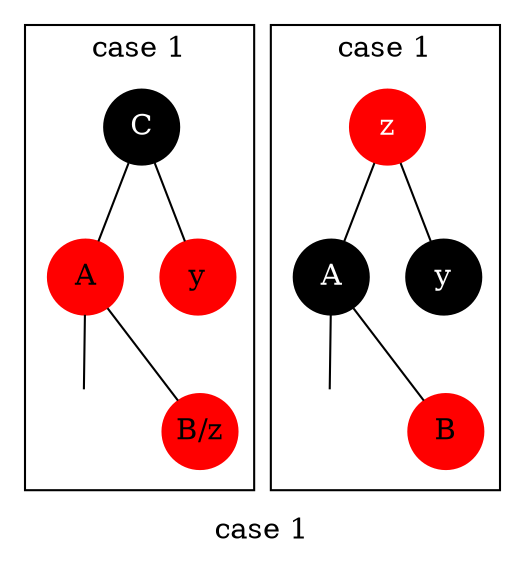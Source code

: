 graph InsertCase1{

    label="case 1"
    subgraph cluster_l{

    IC1l_C [shape=circle,style=filled,color=black,fontcolor=white,label="C"]
    IC1l_A [shape=circle,style=filled,color=red, label="A"]
    IC1l_Al[shape=circle,style=invis,color=red,label="Al"]
    IC1l_B[shape=circle,style=filled,color=red,label="B/z",fixedsize=true]
    //IC1l_Bl[shape=circle,style=invis,color=red,label="Bl"]
    //IC1l_Br[shape=circle,style=invis,color=red,label="Br"]
    IC1l_D[shape=circle,style=filled,color=red,label="y"]
    //IC1l_Dl[shape=circle,style=invis,color=red,label="Dl"]
    //IC1l_Dr[shape=circle,style=invis,color=red,label="Dr"]

    IC1l_C -- IC1l_A
    IC1l_C -- IC1l_D
    IC1l_A -- IC1l_Al
    IC1l_A -- IC1l_B
 //   IC1l_B -- IC1l_Bl
  //  IC1l_B -- IC1l_Br
    //IC1l_D -- IC1l_Dl
    //IC1l_D -- IC1l_Dr
    }
    subgraph cluster_r{
    IC1r_C [shape=circle,style=filled,color=red,fontcolor=white,label="z"]
    IC1r_A [shape=circle,style=filled,color=black,fontcolor=white, label="A"]
    IC1r_Al[shape=circle,style=invis,color=red,label="Al"]
    IC1r_B[shape=circle,style=filled,color=red,label="B"]
    //IC1r_Bl[shape=circle,style=invis,color=red,label="Bl"]
    //IC1r_Br[shape=circle,style=invis,color=red,label="Br"]
    IC1r_D[shape=circle,style=filled,color=black,fontcolor=white,label="y"]
    //IC1r_Dl[shape=circle,style=invis,color=red,label="Dl"]
    //IC1r_Dr[shape=circle,style=invis,color=red,label="Dr"]

    IC1r_C -- IC1r_A
    IC1r_C -- IC1r_D
    IC1r_A -- IC1r_Al
    IC1r_A -- IC1r_B
    //IC1r_B -- IC1r_Bl
    //IC1r_B -- IC1r_Br
    //IC1r_D -- IC1r_Dl
    //IC1r_D -- IC1r_Dr
    }

}
